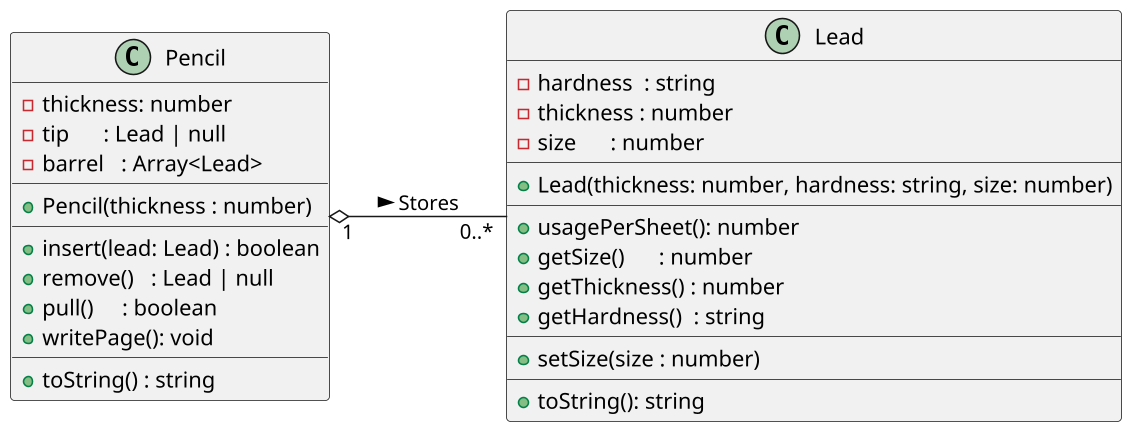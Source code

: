 
@startuml
skinparam defaultFontName "Source Code Pro"
skinparam dpi 150
left to right direction

' Grafite
class Lead {
    - hardness  : string
    - thickness : number
    - size      : number
    __
    + Lead(thickness: number, hardness: string, size: number)
    __
    + usagePerSheet(): number
    + getSize()      : number
    + getThickness() : number
    + getHardness()  : string
    __
    + setSize(size : number)
    __
    + toString(): string
}

class Pencil {
    - thickness: number
    - tip      : Lead | null
    - barrel   : Array<Lead>
    __
    + Pencil(thickness : number)
    __
    + insert(lead: Lead) : boolean
    + remove()   : Lead | null
    + pull()     : boolean
    + writePage(): void
    __
    + toString() : string
}

Pencil "1" o--  "0..*" Lead : > Stores
@enduml